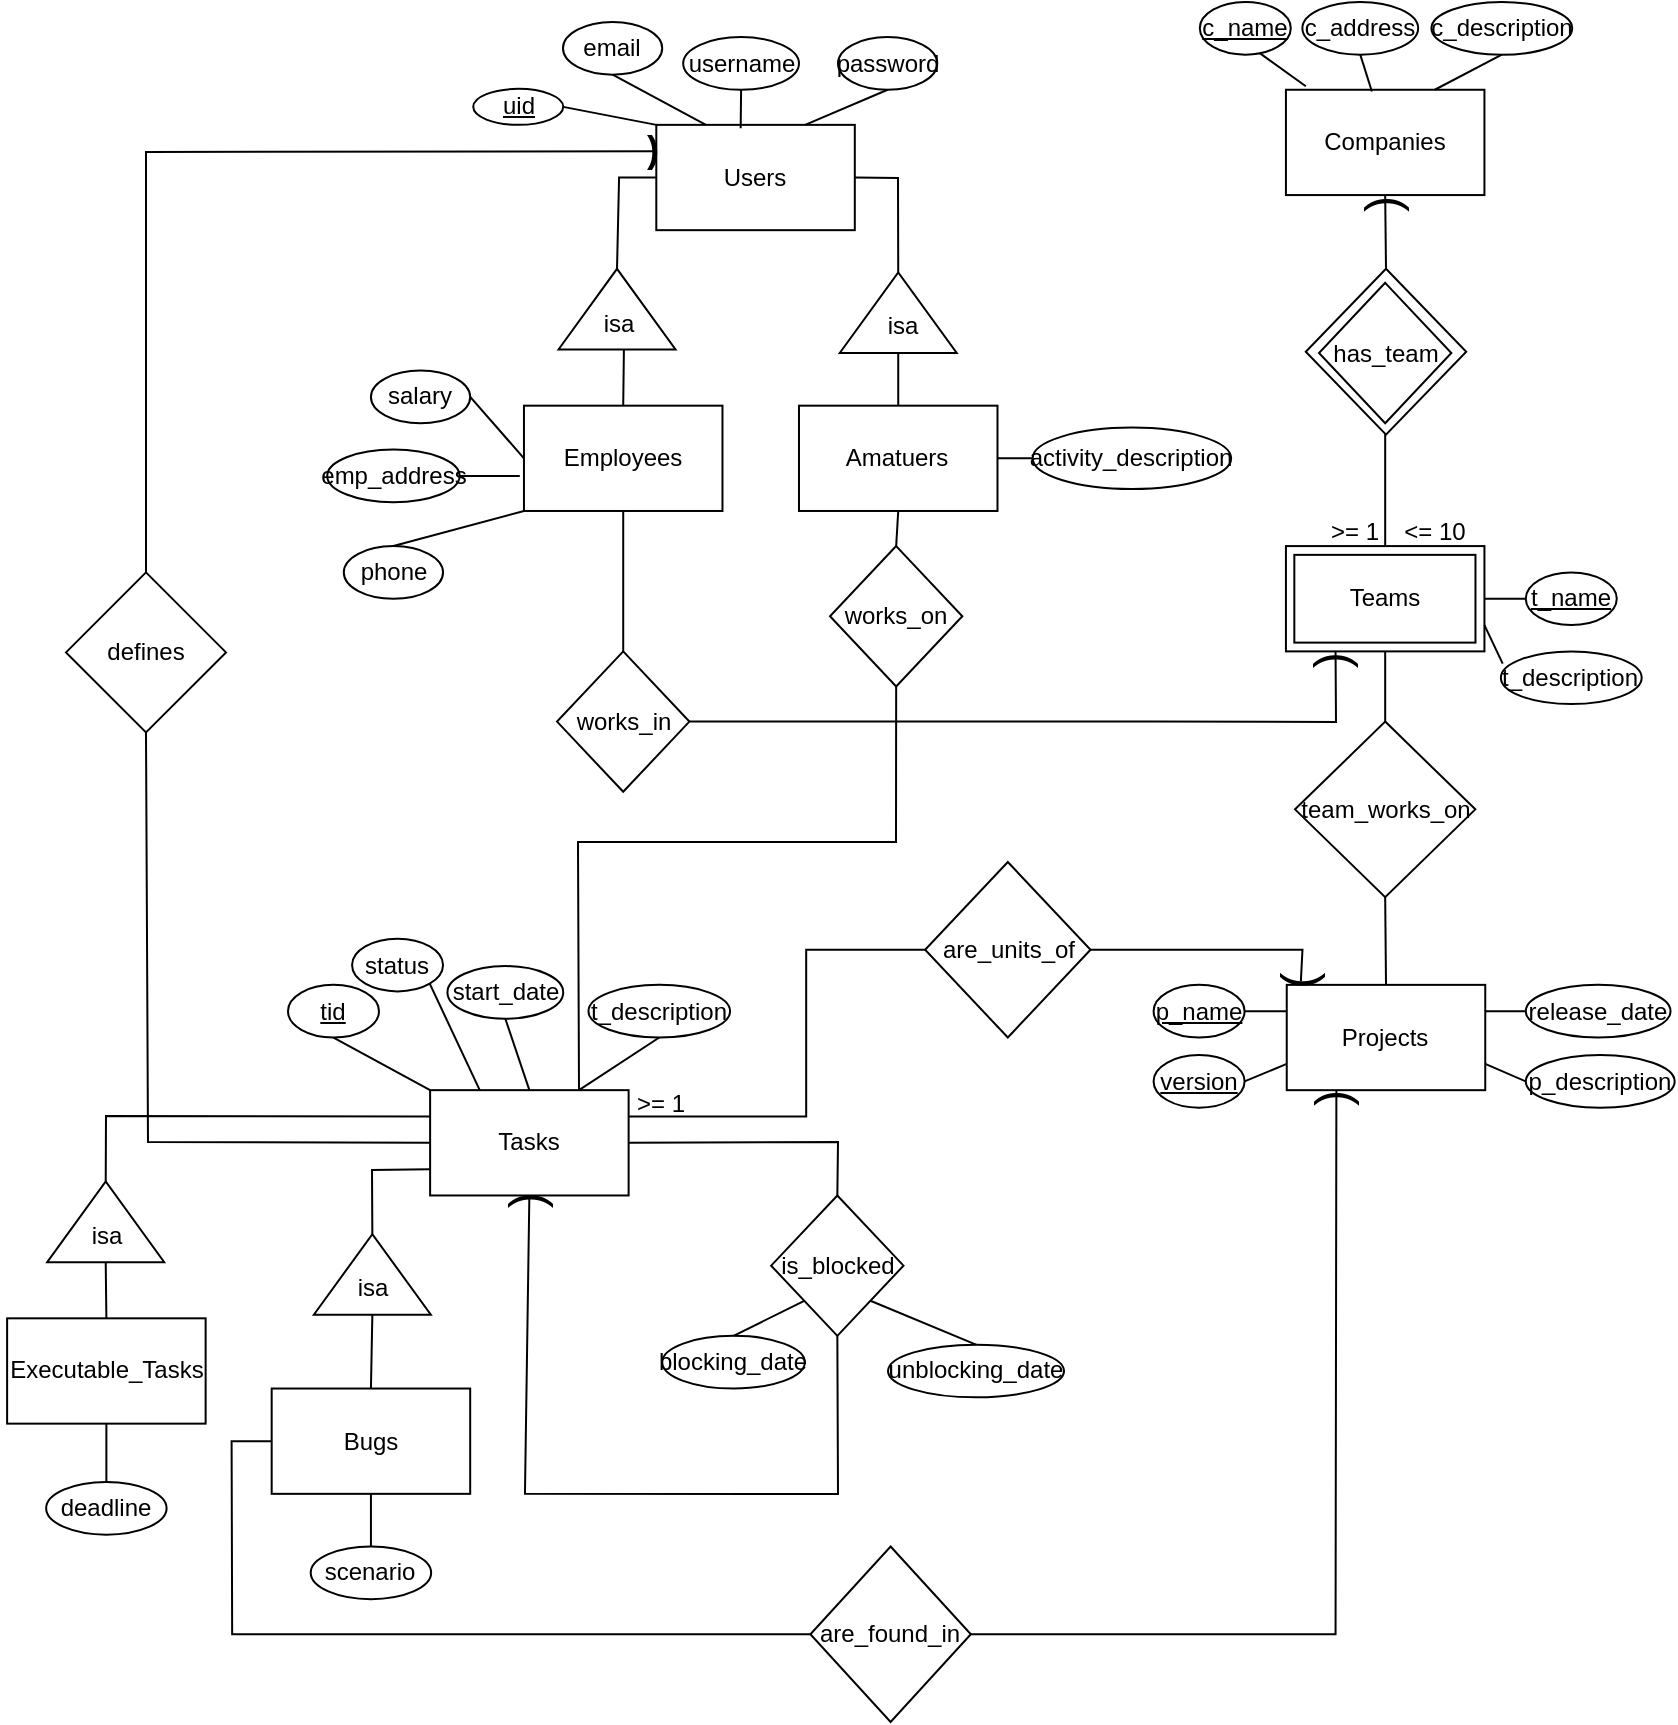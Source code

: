 <mxfile version="20.7.4" type="device"><diagram id="R2lEEEUBdFMjLlhIrx00" name="Page-1"><mxGraphModel dx="1120" dy="532" grid="1" gridSize="10" guides="1" tooltips="1" connect="1" arrows="1" fold="1" page="1" pageScale="1" pageWidth="850" pageHeight="1100" math="0" shadow="0" extFonts="Permanent Marker^https://fonts.googleapis.com/css?family=Permanent+Marker"><root><mxCell id="0"/><mxCell id="1" parent="0"/><mxCell id="6Pj_DaYpS-Qll-SFcT6y-1" value="" style="group" parent="1" vertex="1" connectable="0"><mxGeometry x="6" y="100" width="837.34" height="860" as="geometry"/></mxCell><mxCell id="YgWp1DRFUTtCY6dUQ-hx-46" value="" style="endArrow=none;html=1;rounded=0;entryX=0.5;entryY=0;entryDx=0;entryDy=0;exitX=0.5;exitY=1;exitDx=0;exitDy=0;" parent="6Pj_DaYpS-Qll-SFcT6y-1" source="YgWp1DRFUTtCY6dUQ-hx-41" target="YgWp1DRFUTtCY6dUQ-hx-40" edge="1"><mxGeometry width="50" height="50" relative="1" as="geometry"><mxPoint x="469.266" y="87.755" as="sourcePoint"/><mxPoint x="510.622" y="43.878" as="targetPoint"/></mxGeometry></mxCell><mxCell id="YgWp1DRFUTtCY6dUQ-hx-28" value="" style="endArrow=none;html=1;rounded=0;entryX=0.5;entryY=0;entryDx=0;entryDy=0;" parent="6Pj_DaYpS-Qll-SFcT6y-1" target="YgWp1DRFUTtCY6dUQ-hx-15" edge="1"><mxGeometry width="50" height="50" relative="1" as="geometry"><mxPoint x="312" y="170" as="sourcePoint"/><mxPoint x="251.639" y="157.959" as="targetPoint"/></mxGeometry></mxCell><mxCell id="YgWp1DRFUTtCY6dUQ-hx-1" value="Users" style="rounded=0;whiteSpace=wrap;html=1;" parent="6Pj_DaYpS-Qll-SFcT6y-1" vertex="1"><mxGeometry x="328.149" y="61.429" width="99.256" height="52.653" as="geometry"/></mxCell><mxCell id="YgWp1DRFUTtCY6dUQ-hx-3" value="username" style="ellipse;whiteSpace=wrap;html=1;" parent="6Pj_DaYpS-Qll-SFcT6y-1" vertex="1"><mxGeometry x="341.594" y="17.551" width="57.899" height="26.327" as="geometry"/></mxCell><mxCell id="YgWp1DRFUTtCY6dUQ-hx-4" value="password" style="ellipse;whiteSpace=wrap;html=1;" parent="6Pj_DaYpS-Qll-SFcT6y-1" vertex="1"><mxGeometry x="418.998" y="17.551" width="49.628" height="26.327" as="geometry"/></mxCell><mxCell id="YgWp1DRFUTtCY6dUQ-hx-6" value="" style="group" parent="6Pj_DaYpS-Qll-SFcT6y-1" vertex="1" connectable="0"><mxGeometry x="281.622" y="131.633" width="53.764" height="43.878" as="geometry"/></mxCell><mxCell id="YgWp1DRFUTtCY6dUQ-hx-7" value="" style="triangle;whiteSpace=wrap;html=1;rotation=-90;" parent="YgWp1DRFUTtCY6dUQ-hx-6" vertex="1"><mxGeometry x="6.72" y="-7.313" width="40.323" height="58.503" as="geometry"/></mxCell><mxCell id="YgWp1DRFUTtCY6dUQ-hx-8" value="isa" style="text;html=1;align=center;verticalAlign=middle;resizable=0;points=[];autosize=1;strokeColor=none;fillColor=none;" parent="YgWp1DRFUTtCY6dUQ-hx-6" vertex="1"><mxGeometry x="7.441" y="14.82" width="40" height="30" as="geometry"/></mxCell><mxCell id="YgWp1DRFUTtCY6dUQ-hx-12" value="" style="group" parent="6Pj_DaYpS-Qll-SFcT6y-1" vertex="1" connectable="0"><mxGeometry x="422.235" y="133.393" width="53.764" height="43.878" as="geometry"/></mxCell><mxCell id="YgWp1DRFUTtCY6dUQ-hx-13" value="" style="triangle;whiteSpace=wrap;html=1;rotation=-90;" parent="YgWp1DRFUTtCY6dUQ-hx-12" vertex="1"><mxGeometry x="6.72" y="-7.313" width="40.323" height="58.503" as="geometry"/></mxCell><mxCell id="YgWp1DRFUTtCY6dUQ-hx-14" value="isa" style="text;html=1;align=center;verticalAlign=middle;resizable=0;points=[];autosize=1;strokeColor=none;fillColor=none;" parent="YgWp1DRFUTtCY6dUQ-hx-12" vertex="1"><mxGeometry x="8.391" y="13.12" width="40" height="30" as="geometry"/></mxCell><mxCell id="YgWp1DRFUTtCY6dUQ-hx-15" value="Employees" style="rounded=0;whiteSpace=wrap;html=1;" parent="6Pj_DaYpS-Qll-SFcT6y-1" vertex="1"><mxGeometry x="261.978" y="201.837" width="99.256" height="52.653" as="geometry"/></mxCell><mxCell id="YgWp1DRFUTtCY6dUQ-hx-16" value="Amatuers" style="rounded=0;whiteSpace=wrap;html=1;" parent="6Pj_DaYpS-Qll-SFcT6y-1" vertex="1"><mxGeometry x="399.489" y="201.837" width="99.256" height="52.653" as="geometry"/></mxCell><mxCell id="YgWp1DRFUTtCY6dUQ-hx-17" value="salary" style="ellipse;whiteSpace=wrap;html=1;" parent="6Pj_DaYpS-Qll-SFcT6y-1" vertex="1"><mxGeometry x="185.468" y="184.286" width="49.628" height="26.327" as="geometry"/></mxCell><mxCell id="YgWp1DRFUTtCY6dUQ-hx-18" value="emp_address" style="ellipse;whiteSpace=wrap;html=1;" parent="6Pj_DaYpS-Qll-SFcT6y-1" vertex="1"><mxGeometry x="163.623" y="223.776" width="66.171" height="26.327" as="geometry"/></mxCell><mxCell id="YgWp1DRFUTtCY6dUQ-hx-20" value="phone" style="ellipse;whiteSpace=wrap;html=1;" parent="6Pj_DaYpS-Qll-SFcT6y-1" vertex="1"><mxGeometry x="171.895" y="272.041" width="49.628" height="26.327" as="geometry"/></mxCell><mxCell id="YgWp1DRFUTtCY6dUQ-hx-21" value="activity_description" style="ellipse;whiteSpace=wrap;html=1;" parent="6Pj_DaYpS-Qll-SFcT6y-1" vertex="1"><mxGeometry x="516.321" y="212.806" width="99.256" height="30.714" as="geometry"/></mxCell><mxCell id="YgWp1DRFUTtCY6dUQ-hx-23" value="" style="endArrow=none;html=1;rounded=0;entryX=0.5;entryY=1;entryDx=0;entryDy=0;exitX=0.425;exitY=0.033;exitDx=0;exitDy=0;exitPerimeter=0;" parent="6Pj_DaYpS-Qll-SFcT6y-1" source="YgWp1DRFUTtCY6dUQ-hx-1" target="YgWp1DRFUTtCY6dUQ-hx-3" edge="1"><mxGeometry width="50" height="50" relative="1" as="geometry"><mxPoint x="353.409" y="68.467" as="sourcePoint"/><mxPoint x="332.711" y="40.107" as="targetPoint"/></mxGeometry></mxCell><mxCell id="YgWp1DRFUTtCY6dUQ-hx-25" value="" style="endArrow=none;html=1;rounded=0;entryX=0.5;entryY=1;entryDx=0;entryDy=0;exitX=0.75;exitY=0;exitDx=0;exitDy=0;" parent="6Pj_DaYpS-Qll-SFcT6y-1" source="YgWp1DRFUTtCY6dUQ-hx-1" target="YgWp1DRFUTtCY6dUQ-hx-4" edge="1"><mxGeometry width="50" height="50" relative="1" as="geometry"><mxPoint x="353.409" y="68.467" as="sourcePoint"/><mxPoint x="332.711" y="40.107" as="targetPoint"/></mxGeometry></mxCell><mxCell id="YgWp1DRFUTtCY6dUQ-hx-26" value="" style="endArrow=none;html=1;rounded=0;entryX=0;entryY=0.5;entryDx=0;entryDy=0;exitX=1;exitY=0.5;exitDx=0;exitDy=0;" parent="6Pj_DaYpS-Qll-SFcT6y-1" source="YgWp1DRFUTtCY6dUQ-hx-7" target="YgWp1DRFUTtCY6dUQ-hx-1" edge="1"><mxGeometry width="50" height="50" relative="1" as="geometry"><mxPoint x="317.809" y="149.184" as="sourcePoint"/><mxPoint x="340.983" y="48.883" as="targetPoint"/><Array as="points"><mxPoint x="309.538" y="87.755"/></Array></mxGeometry></mxCell><mxCell id="YgWp1DRFUTtCY6dUQ-hx-27" value="" style="endArrow=none;html=1;rounded=0;entryX=1;entryY=0.5;entryDx=0;entryDy=0;exitX=1;exitY=0.5;exitDx=0;exitDy=0;" parent="6Pj_DaYpS-Qll-SFcT6y-1" source="YgWp1DRFUTtCY6dUQ-hx-13" target="YgWp1DRFUTtCY6dUQ-hx-1" edge="1"><mxGeometry width="50" height="50" relative="1" as="geometry"><mxPoint x="474.965" y="140.408" as="sourcePoint"/><mxPoint x="349.254" y="57.658" as="targetPoint"/><Array as="points"><mxPoint x="449" y="88"/></Array></mxGeometry></mxCell><mxCell id="YgWp1DRFUTtCY6dUQ-hx-29" value="" style="endArrow=none;html=1;rounded=0;entryX=0.5;entryY=0;entryDx=0;entryDy=0;exitX=0;exitY=0.5;exitDx=0;exitDy=0;" parent="6Pj_DaYpS-Qll-SFcT6y-1" source="YgWp1DRFUTtCY6dUQ-hx-13" target="YgWp1DRFUTtCY6dUQ-hx-16" edge="1"><mxGeometry width="50" height="50" relative="1" as="geometry"><mxPoint x="321.11" y="202.72" as="sourcePoint"/><mxPoint x="320.911" y="245.714" as="targetPoint"/></mxGeometry></mxCell><mxCell id="YgWp1DRFUTtCY6dUQ-hx-30" value="" style="endArrow=none;html=1;rounded=0;exitX=1;exitY=0.5;exitDx=0;exitDy=0;entryX=0;entryY=0.5;entryDx=0;entryDy=0;" parent="6Pj_DaYpS-Qll-SFcT6y-1" source="YgWp1DRFUTtCY6dUQ-hx-17" target="YgWp1DRFUTtCY6dUQ-hx-15" edge="1"><mxGeometry width="50" height="50" relative="1" as="geometry"><mxPoint x="329.381" y="211.496" as="sourcePoint"/><mxPoint x="251.639" y="263.265" as="targetPoint"/></mxGeometry></mxCell><mxCell id="YgWp1DRFUTtCY6dUQ-hx-31" value="" style="endArrow=none;html=1;rounded=0;exitX=1;exitY=0.5;exitDx=0;exitDy=0;" parent="6Pj_DaYpS-Qll-SFcT6y-1" source="YgWp1DRFUTtCY6dUQ-hx-18" edge="1"><mxGeometry width="50" height="50" relative="1" as="geometry"><mxPoint x="337.652" y="220.271" as="sourcePoint"/><mxPoint x="259.91" y="236.939" as="targetPoint"/></mxGeometry></mxCell><mxCell id="YgWp1DRFUTtCY6dUQ-hx-32" value="" style="endArrow=none;html=1;rounded=0;entryX=0.5;entryY=0;entryDx=0;entryDy=0;exitX=0;exitY=1;exitDx=0;exitDy=0;" parent="6Pj_DaYpS-Qll-SFcT6y-1" source="YgWp1DRFUTtCY6dUQ-hx-15" target="YgWp1DRFUTtCY6dUQ-hx-20" edge="1"><mxGeometry width="50" height="50" relative="1" as="geometry"><mxPoint x="345.924" y="229.047" as="sourcePoint"/><mxPoint x="345.725" y="272.041" as="targetPoint"/></mxGeometry></mxCell><mxCell id="YgWp1DRFUTtCY6dUQ-hx-34" value="" style="endArrow=none;html=1;rounded=0;entryX=1;entryY=0.5;entryDx=0;entryDy=0;exitX=0;exitY=0.5;exitDx=0;exitDy=0;" parent="6Pj_DaYpS-Qll-SFcT6y-1" source="YgWp1DRFUTtCY6dUQ-hx-21" target="YgWp1DRFUTtCY6dUQ-hx-16" edge="1"><mxGeometry width="50" height="50" relative="1" as="geometry"><mxPoint x="362.466" y="246.598" as="sourcePoint"/><mxPoint x="362.268" y="289.592" as="targetPoint"/></mxGeometry></mxCell><mxCell id="YgWp1DRFUTtCY6dUQ-hx-36" value="Companies" style="rounded=0;whiteSpace=wrap;html=1;" parent="6Pj_DaYpS-Qll-SFcT6y-1" vertex="1"><mxGeometry x="642.964" y="43.878" width="99.256" height="52.653" as="geometry"/></mxCell><mxCell id="YgWp1DRFUTtCY6dUQ-hx-37" value="&lt;u&gt;c_name&lt;/u&gt;" style="ellipse;whiteSpace=wrap;html=1;" parent="6Pj_DaYpS-Qll-SFcT6y-1" vertex="1"><mxGeometry x="599.903" width="45.492" height="26.327" as="geometry"/></mxCell><mxCell id="YgWp1DRFUTtCY6dUQ-hx-38" value="c_address" style="ellipse;whiteSpace=wrap;html=1;" parent="6Pj_DaYpS-Qll-SFcT6y-1" vertex="1"><mxGeometry x="651.185" width="57.899" height="26.327" as="geometry"/></mxCell><mxCell id="YgWp1DRFUTtCY6dUQ-hx-39" value="c_description" style="ellipse;whiteSpace=wrap;html=1;" parent="6Pj_DaYpS-Qll-SFcT6y-1" vertex="1"><mxGeometry x="715.702" width="70.414" height="26.327" as="geometry"/></mxCell><mxCell id="YgWp1DRFUTtCY6dUQ-hx-44" value="&lt;font style=&quot;font-size: 24px;&quot;&gt;)&lt;/font&gt;" style="text;html=1;align=center;verticalAlign=middle;resizable=0;points=[];autosize=1;strokeColor=none;fillColor=none;rotation=-90;" parent="6Pj_DaYpS-Qll-SFcT6y-1" vertex="1"><mxGeometry x="675.922" y="81.527" width="30" height="40" as="geometry"/></mxCell><mxCell id="YgWp1DRFUTtCY6dUQ-hx-51" value="" style="group" parent="6Pj_DaYpS-Qll-SFcT6y-1" vertex="1" connectable="0"><mxGeometry x="642.964" y="272.041" width="99.256" height="52.653" as="geometry"/></mxCell><mxCell id="YgWp1DRFUTtCY6dUQ-hx-40" value="" style="rounded=0;whiteSpace=wrap;html=1;" parent="YgWp1DRFUTtCY6dUQ-hx-51" vertex="1"><mxGeometry width="99.256" height="52.653" as="geometry"/></mxCell><mxCell id="YgWp1DRFUTtCY6dUQ-hx-49" value="Teams" style="rounded=0;whiteSpace=wrap;html=1;" parent="YgWp1DRFUTtCY6dUQ-hx-51" vertex="1"><mxGeometry x="4.202" y="4.388" width="90.571" height="43.878" as="geometry"/></mxCell><mxCell id="YgWp1DRFUTtCY6dUQ-hx-52" value="" style="group" parent="6Pj_DaYpS-Qll-SFcT6y-1" vertex="1" connectable="0"><mxGeometry x="652.889" y="133.388" width="80.232" height="82.929" as="geometry"/></mxCell><mxCell id="YgWp1DRFUTtCY6dUQ-hx-50" value="" style="rhombus;whiteSpace=wrap;html=1;" parent="YgWp1DRFUTtCY6dUQ-hx-52" vertex="1"><mxGeometry width="80.232" height="82.929" as="geometry"/></mxCell><mxCell id="YgWp1DRFUTtCY6dUQ-hx-41" value="has_team" style="rhombus;whiteSpace=wrap;html=1;" parent="YgWp1DRFUTtCY6dUQ-hx-52" vertex="1"><mxGeometry x="6.617" y="7.02" width="66.171" height="70.204" as="geometry"/></mxCell><mxCell id="YgWp1DRFUTtCY6dUQ-hx-54" value="" style="endArrow=none;html=1;rounded=0;entryX=0.655;entryY=0.967;entryDx=0;entryDy=0;entryPerimeter=0;exitX=0.1;exitY=-0.033;exitDx=0;exitDy=0;exitPerimeter=0;fontStyle=1" parent="6Pj_DaYpS-Qll-SFcT6y-1" source="YgWp1DRFUTtCY6dUQ-hx-36" target="YgWp1DRFUTtCY6dUQ-hx-37" edge="1"><mxGeometry width="50" height="50" relative="1" as="geometry"><mxPoint x="494.08" y="105.306" as="sourcePoint"/><mxPoint x="535.436" y="61.429" as="targetPoint"/></mxGeometry></mxCell><mxCell id="YgWp1DRFUTtCY6dUQ-hx-56" value="" style="endArrow=none;html=1;rounded=0;entryX=0.5;entryY=1;entryDx=0;entryDy=0;exitX=0.433;exitY=0.017;exitDx=0;exitDy=0;exitPerimeter=0;" parent="6Pj_DaYpS-Qll-SFcT6y-1" source="YgWp1DRFUTtCY6dUQ-hx-36" target="YgWp1DRFUTtCY6dUQ-hx-38" edge="1"><mxGeometry width="50" height="50" relative="1" as="geometry"><mxPoint x="686.802" y="43.878" as="sourcePoint"/><mxPoint x="639.676" y="43.009" as="targetPoint"/></mxGeometry></mxCell><mxCell id="YgWp1DRFUTtCY6dUQ-hx-58" value="" style="endArrow=none;html=1;rounded=0;entryX=0.5;entryY=1;entryDx=0;entryDy=0;exitX=0.75;exitY=0;exitDx=0;exitDy=0;" parent="6Pj_DaYpS-Qll-SFcT6y-1" source="YgWp1DRFUTtCY6dUQ-hx-36" target="YgWp1DRFUTtCY6dUQ-hx-39" edge="1"><mxGeometry width="50" height="50" relative="1" as="geometry"><mxPoint x="669.432" y="59.691" as="sourcePoint"/><mxPoint x="647.947" y="51.784" as="targetPoint"/></mxGeometry></mxCell><mxCell id="YgWp1DRFUTtCY6dUQ-hx-59" value="&lt;u&gt;t_name&lt;/u&gt;" style="ellipse;whiteSpace=wrap;html=1;" parent="6Pj_DaYpS-Qll-SFcT6y-1" vertex="1"><mxGeometry x="762.898" y="285.204" width="45.492" height="26.327" as="geometry"/></mxCell><mxCell id="YgWp1DRFUTtCY6dUQ-hx-60" value="t_description" style="ellipse;whiteSpace=wrap;html=1;" parent="6Pj_DaYpS-Qll-SFcT6y-1" vertex="1"><mxGeometry x="750.433" y="324.694" width="70.414" height="26.327" as="geometry"/></mxCell><mxCell id="YgWp1DRFUTtCY6dUQ-hx-61" value="" style="endArrow=none;html=1;rounded=0;entryX=0;entryY=0.5;entryDx=0;entryDy=0;exitX=1;exitY=0.5;exitDx=0;exitDy=0;" parent="6Pj_DaYpS-Qll-SFcT6y-1" source="YgWp1DRFUTtCY6dUQ-hx-40" target="YgWp1DRFUTtCY6dUQ-hx-59" edge="1"><mxGeometry width="50" height="50" relative="1" as="geometry"><mxPoint x="750.491" y="285.204" as="sourcePoint"/><mxPoint x="688.406" y="35.102" as="targetPoint"/></mxGeometry></mxCell><mxCell id="YgWp1DRFUTtCY6dUQ-hx-62" value="" style="endArrow=none;html=1;rounded=0;entryX=1;entryY=0.75;entryDx=0;entryDy=0;exitX=0.013;exitY=0.233;exitDx=0;exitDy=0;exitPerimeter=0;" parent="6Pj_DaYpS-Qll-SFcT6y-1" source="YgWp1DRFUTtCY6dUQ-hx-60" target="YgWp1DRFUTtCY6dUQ-hx-40" edge="1"><mxGeometry width="50" height="50" relative="1" as="geometry"><mxPoint x="702.484" y="62.324" as="sourcePoint"/><mxPoint x="696.678" y="43.878" as="targetPoint"/></mxGeometry></mxCell><mxCell id="YgWp1DRFUTtCY6dUQ-hx-63" value="Projects" style="rounded=0;whiteSpace=wrap;html=1;" parent="6Pj_DaYpS-Qll-SFcT6y-1" vertex="1"><mxGeometry x="643.377" y="491.429" width="99.256" height="52.653" as="geometry"/></mxCell><mxCell id="YgWp1DRFUTtCY6dUQ-hx-64" value="team_works_on" style="rhombus;whiteSpace=wrap;html=1;" parent="6Pj_DaYpS-Qll-SFcT6y-1" vertex="1"><mxGeometry x="647.513" y="359.796" width="90.158" height="87.755" as="geometry"/></mxCell><mxCell id="YgWp1DRFUTtCY6dUQ-hx-65" value="" style="endArrow=none;html=1;rounded=0;exitX=0.5;exitY=0;exitDx=0;exitDy=0;entryX=0.5;entryY=1;entryDx=0;entryDy=0;" parent="6Pj_DaYpS-Qll-SFcT6y-1" source="YgWp1DRFUTtCY6dUQ-hx-64" target="YgWp1DRFUTtCY6dUQ-hx-40" edge="1"><mxGeometry width="50" height="50" relative="1" as="geometry"><mxPoint x="518.894" y="478.265" as="sourcePoint"/><mxPoint x="560.25" y="434.388" as="targetPoint"/></mxGeometry></mxCell><mxCell id="YgWp1DRFUTtCY6dUQ-hx-66" value="" style="endArrow=none;html=1;rounded=0;entryX=0.5;entryY=0;entryDx=0;entryDy=0;exitX=0.5;exitY=1;exitDx=0;exitDy=0;" parent="6Pj_DaYpS-Qll-SFcT6y-1" source="YgWp1DRFUTtCY6dUQ-hx-64" target="YgWp1DRFUTtCY6dUQ-hx-63" edge="1"><mxGeometry width="50" height="50" relative="1" as="geometry"><mxPoint x="469.266" y="526.531" as="sourcePoint"/><mxPoint x="510.622" y="482.653" as="targetPoint"/></mxGeometry></mxCell><mxCell id="YgWp1DRFUTtCY6dUQ-hx-68" value="p_description" style="ellipse;whiteSpace=wrap;html=1;" parent="6Pj_DaYpS-Qll-SFcT6y-1" vertex="1"><mxGeometry x="762.898" y="526.531" width="74.442" height="26.327" as="geometry"/></mxCell><mxCell id="YgWp1DRFUTtCY6dUQ-hx-69" value="release_date" style="ellipse;whiteSpace=wrap;html=1;" parent="6Pj_DaYpS-Qll-SFcT6y-1" vertex="1"><mxGeometry x="762.898" y="491.429" width="72.374" height="26.327" as="geometry"/></mxCell><mxCell id="YgWp1DRFUTtCY6dUQ-hx-70" value="&lt;u&gt;version&lt;/u&gt;" style="ellipse;whiteSpace=wrap;html=1;" parent="6Pj_DaYpS-Qll-SFcT6y-1" vertex="1"><mxGeometry x="576.793" y="526.531" width="45.492" height="26.327" as="geometry"/></mxCell><mxCell id="YgWp1DRFUTtCY6dUQ-hx-71" value="&lt;u&gt;p_name&lt;/u&gt;" style="ellipse;whiteSpace=wrap;html=1;" parent="6Pj_DaYpS-Qll-SFcT6y-1" vertex="1"><mxGeometry x="576.793" y="491.429" width="45.492" height="26.327" as="geometry"/></mxCell><mxCell id="YgWp1DRFUTtCY6dUQ-hx-72" value="" style="endArrow=none;html=1;rounded=0;entryX=1;entryY=0.5;entryDx=0;entryDy=0;exitX=0;exitY=0.25;exitDx=0;exitDy=0;" parent="6Pj_DaYpS-Qll-SFcT6y-1" source="YgWp1DRFUTtCY6dUQ-hx-63" target="YgWp1DRFUTtCY6dUQ-hx-71" edge="1"><mxGeometry width="50" height="50" relative="1" as="geometry"><mxPoint x="427.909" y="500.204" as="sourcePoint"/><mxPoint x="469.266" y="456.327" as="targetPoint"/></mxGeometry></mxCell><mxCell id="YgWp1DRFUTtCY6dUQ-hx-74" value="" style="endArrow=none;html=1;rounded=0;entryX=1;entryY=0.5;entryDx=0;entryDy=0;exitX=0;exitY=0.75;exitDx=0;exitDy=0;" parent="6Pj_DaYpS-Qll-SFcT6y-1" source="YgWp1DRFUTtCY6dUQ-hx-63" target="YgWp1DRFUTtCY6dUQ-hx-70" edge="1"><mxGeometry width="50" height="50" relative="1" as="geometry"><mxPoint x="517.603" y="583.571" as="sourcePoint"/><mxPoint x="496.512" y="592.347" as="targetPoint"/></mxGeometry></mxCell><mxCell id="YgWp1DRFUTtCY6dUQ-hx-75" value="" style="endArrow=none;html=1;rounded=0;entryX=1;entryY=0.25;entryDx=0;entryDy=0;exitX=0;exitY=0.5;exitDx=0;exitDy=0;" parent="6Pj_DaYpS-Qll-SFcT6y-1" source="YgWp1DRFUTtCY6dUQ-hx-69" target="YgWp1DRFUTtCY6dUQ-hx-63" edge="1"><mxGeometry width="50" height="50" relative="1" as="geometry"><mxPoint x="659.92" y="522.143" as="sourcePoint"/><mxPoint x="630.557" y="513.367" as="targetPoint"/></mxGeometry></mxCell><mxCell id="YgWp1DRFUTtCY6dUQ-hx-77" value="" style="endArrow=none;html=1;rounded=0;entryX=1;entryY=0.75;entryDx=0;entryDy=0;exitX=0;exitY=0.5;exitDx=0;exitDy=0;" parent="6Pj_DaYpS-Qll-SFcT6y-1" source="YgWp1DRFUTtCY6dUQ-hx-68" target="YgWp1DRFUTtCY6dUQ-hx-63" edge="1"><mxGeometry width="50" height="50" relative="1" as="geometry"><mxPoint x="668.191" y="530.918" as="sourcePoint"/><mxPoint x="638.828" y="522.143" as="targetPoint"/></mxGeometry></mxCell><mxCell id="YgWp1DRFUTtCY6dUQ-hx-89" value="&lt;u&gt;tid&lt;/u&gt;" style="ellipse;whiteSpace=wrap;html=1;" parent="6Pj_DaYpS-Qll-SFcT6y-1" vertex="1"><mxGeometry x="143.999" y="491.429" width="45.492" height="26.327" as="geometry"/></mxCell><mxCell id="YgWp1DRFUTtCY6dUQ-hx-90" value="start_date" style="ellipse;whiteSpace=wrap;html=1;" parent="6Pj_DaYpS-Qll-SFcT6y-1" vertex="1"><mxGeometry x="223.721" y="482.039" width="57.899" height="26.327" as="geometry"/></mxCell><mxCell id="YgWp1DRFUTtCY6dUQ-hx-91" value="t_description" style="ellipse;whiteSpace=wrap;html=1;" parent="6Pj_DaYpS-Qll-SFcT6y-1" vertex="1"><mxGeometry x="294.225" y="491.429" width="70.819" height="26.327" as="geometry"/></mxCell><mxCell id="YgWp1DRFUTtCY6dUQ-hx-95" value="" style="group" parent="6Pj_DaYpS-Qll-SFcT6y-1" vertex="1" connectable="0"><mxGeometry x="25.976" y="587.964" width="53.764" height="43.88" as="geometry"/></mxCell><mxCell id="YgWp1DRFUTtCY6dUQ-hx-96" value="" style="triangle;whiteSpace=wrap;html=1;rotation=-90;" parent="YgWp1DRFUTtCY6dUQ-hx-95" vertex="1"><mxGeometry x="6.72" y="-7.313" width="40.323" height="58.503" as="geometry"/></mxCell><mxCell id="YgWp1DRFUTtCY6dUQ-hx-97" value="isa" style="text;html=1;align=center;verticalAlign=middle;resizable=0;points=[];autosize=1;strokeColor=none;fillColor=none;" parent="YgWp1DRFUTtCY6dUQ-hx-95" vertex="1"><mxGeometry x="6.721" y="13.88" width="40" height="30" as="geometry"/></mxCell><mxCell id="YgWp1DRFUTtCY6dUQ-hx-107" value="Executable_Tasks" style="rounded=0;whiteSpace=wrap;html=1;" parent="6Pj_DaYpS-Qll-SFcT6y-1" vertex="1"><mxGeometry x="3.56" y="658.163" width="99.256" height="52.653" as="geometry"/></mxCell><mxCell id="YgWp1DRFUTtCY6dUQ-hx-108" value="" style="group" parent="6Pj_DaYpS-Qll-SFcT6y-1" vertex="1" connectable="0"><mxGeometry x="159.295" y="614.29" width="53.764" height="43.88" as="geometry"/></mxCell><mxCell id="YgWp1DRFUTtCY6dUQ-hx-109" value="" style="triangle;whiteSpace=wrap;html=1;rotation=-90;" parent="YgWp1DRFUTtCY6dUQ-hx-108" vertex="1"><mxGeometry x="6.72" y="-7.313" width="40.323" height="58.503" as="geometry"/></mxCell><mxCell id="YgWp1DRFUTtCY6dUQ-hx-110" value="isa" style="text;html=1;align=center;verticalAlign=middle;resizable=0;points=[];autosize=1;strokeColor=none;fillColor=none;" parent="YgWp1DRFUTtCY6dUQ-hx-108" vertex="1"><mxGeometry x="7.041" y="13.88" width="40" height="30" as="geometry"/></mxCell><mxCell id="YgWp1DRFUTtCY6dUQ-hx-111" value="Bugs" style="rounded=0;whiteSpace=wrap;html=1;" parent="6Pj_DaYpS-Qll-SFcT6y-1" vertex="1"><mxGeometry x="135.84" y="693.265" width="99.256" height="52.653" as="geometry"/></mxCell><mxCell id="YgWp1DRFUTtCY6dUQ-hx-120" value="" style="endArrow=none;html=1;rounded=0;entryX=0;entryY=0.25;entryDx=0;entryDy=0;exitX=1;exitY=0.5;exitDx=0;exitDy=0;" parent="6Pj_DaYpS-Qll-SFcT6y-1" source="YgWp1DRFUTtCY6dUQ-hx-96" target="YgWp1DRFUTtCY6dUQ-hx-84" edge="1"><mxGeometry width="50" height="50" relative="1" as="geometry"><mxPoint x="41.357" y="587.959" as="sourcePoint"/><mxPoint x="190.241" y="561.633" as="targetPoint"/><Array as="points"><mxPoint x="53" y="557"/></Array></mxGeometry></mxCell><mxCell id="YgWp1DRFUTtCY6dUQ-hx-125" value="" style="endArrow=none;html=1;rounded=0;entryX=0;entryY=0.75;entryDx=0;entryDy=0;exitX=1;exitY=0.5;exitDx=0;exitDy=0;" parent="6Pj_DaYpS-Qll-SFcT6y-1" source="YgWp1DRFUTtCY6dUQ-hx-109" target="YgWp1DRFUTtCY6dUQ-hx-84" edge="1"><mxGeometry width="50" height="50" relative="1" as="geometry"><mxPoint x="57.899" y="639.695" as="sourcePoint"/><mxPoint x="223.326" y="566.02" as="targetPoint"/><Array as="points"><mxPoint x="186" y="584"/></Array></mxGeometry></mxCell><mxCell id="YgWp1DRFUTtCY6dUQ-hx-128" value="" style="endArrow=none;html=1;rounded=0;entryX=0.5;entryY=0;entryDx=0;entryDy=0;exitX=0;exitY=0.5;exitDx=0;exitDy=0;" parent="6Pj_DaYpS-Qll-SFcT6y-1" source="YgWp1DRFUTtCY6dUQ-hx-96" target="YgWp1DRFUTtCY6dUQ-hx-107" edge="1"><mxGeometry width="50" height="50" relative="1" as="geometry"><mxPoint x="44" y="620" as="sourcePoint"/><mxPoint x="248.14" y="592.347" as="targetPoint"/></mxGeometry></mxCell><mxCell id="YgWp1DRFUTtCY6dUQ-hx-129" value="" style="endArrow=none;html=1;rounded=0;exitX=0.5;exitY=0;exitDx=0;exitDy=0;entryX=0;entryY=0.5;entryDx=0;entryDy=0;" parent="6Pj_DaYpS-Qll-SFcT6y-1" source="YgWp1DRFUTtCY6dUQ-hx-111" target="YgWp1DRFUTtCY6dUQ-hx-109" edge="1"><mxGeometry width="50" height="50" relative="1" as="geometry"><mxPoint x="206.783" y="675.714" as="sourcePoint"/><mxPoint x="185" y="660" as="targetPoint"/></mxGeometry></mxCell><mxCell id="YgWp1DRFUTtCY6dUQ-hx-132" value="" style="endArrow=none;html=1;rounded=0;entryX=0.5;entryY=1;entryDx=0;entryDy=0;exitX=0;exitY=0;exitDx=0;exitDy=0;" parent="6Pj_DaYpS-Qll-SFcT6y-1" source="YgWp1DRFUTtCY6dUQ-hx-84" target="YgWp1DRFUTtCY6dUQ-hx-89" edge="1"><mxGeometry width="50" height="50" relative="1" as="geometry"><mxPoint x="115.799" y="701.124" as="sourcePoint"/><mxPoint x="281.225" y="627.449" as="targetPoint"/></mxGeometry></mxCell><mxCell id="YgWp1DRFUTtCY6dUQ-hx-133" value="" style="endArrow=none;html=1;rounded=0;entryX=0.5;entryY=1;entryDx=0;entryDy=0;exitX=0.5;exitY=0;exitDx=0;exitDy=0;" parent="6Pj_DaYpS-Qll-SFcT6y-1" source="YgWp1DRFUTtCY6dUQ-hx-84" target="YgWp1DRFUTtCY6dUQ-hx-90" edge="1"><mxGeometry width="50" height="50" relative="1" as="geometry"><mxPoint x="256.411" y="535.306" as="sourcePoint"/><mxPoint x="289.497" y="636.224" as="targetPoint"/></mxGeometry></mxCell><mxCell id="YgWp1DRFUTtCY6dUQ-hx-134" value="" style="endArrow=none;html=1;rounded=0;entryX=0.5;entryY=1;entryDx=0;entryDy=0;exitX=0.75;exitY=0;exitDx=0;exitDy=0;" parent="6Pj_DaYpS-Qll-SFcT6y-1" source="YgWp1DRFUTtCY6dUQ-hx-84" target="YgWp1DRFUTtCY6dUQ-hx-91" edge="1"><mxGeometry width="50" height="50" relative="1" as="geometry"><mxPoint x="304" y="540" as="sourcePoint"/><mxPoint x="297.768" y="645" as="targetPoint"/></mxGeometry></mxCell><mxCell id="YgWp1DRFUTtCY6dUQ-hx-135" value="deadline" style="ellipse;whiteSpace=wrap;html=1;" parent="6Pj_DaYpS-Qll-SFcT6y-1" vertex="1"><mxGeometry x="23.072" y="739.997" width="60.224" height="26.327" as="geometry"/></mxCell><mxCell id="YgWp1DRFUTtCY6dUQ-hx-137" value="scenario" style="ellipse;whiteSpace=wrap;html=1;" parent="6Pj_DaYpS-Qll-SFcT6y-1" vertex="1"><mxGeometry x="155.352" y="772.245" width="60.224" height="26.327" as="geometry"/></mxCell><mxCell id="YgWp1DRFUTtCY6dUQ-hx-143" value="blocking_date" style="ellipse;whiteSpace=wrap;html=1;" parent="6Pj_DaYpS-Qll-SFcT6y-1" vertex="1"><mxGeometry x="331.119" y="666.939" width="71.307" height="26.327" as="geometry"/></mxCell><mxCell id="YgWp1DRFUTtCY6dUQ-hx-144" value="unblocking_date" style="ellipse;whiteSpace=wrap;html=1;" parent="6Pj_DaYpS-Qll-SFcT6y-1" vertex="1"><mxGeometry x="444.001" y="671.327" width="88.015" height="26.327" as="geometry"/></mxCell><mxCell id="YgWp1DRFUTtCY6dUQ-hx-146" value="" style="endArrow=none;html=1;rounded=0;entryX=0.5;entryY=0;entryDx=0;entryDy=0;exitX=0.5;exitY=1;exitDx=0;exitDy=0;" parent="6Pj_DaYpS-Qll-SFcT6y-1" source="YgWp1DRFUTtCY6dUQ-hx-107" target="YgWp1DRFUTtCY6dUQ-hx-135" edge="1"><mxGeometry width="50" height="50" relative="1" as="geometry"><mxPoint x="44.665" y="763.469" as="sourcePoint"/><mxPoint x="57.899" y="718.126" as="targetPoint"/></mxGeometry></mxCell><mxCell id="YgWp1DRFUTtCY6dUQ-hx-147" value="" style="endArrow=none;html=1;rounded=0;entryX=0.5;entryY=0;entryDx=0;entryDy=0;exitX=0.5;exitY=1;exitDx=0;exitDy=0;" parent="6Pj_DaYpS-Qll-SFcT6y-1" source="YgWp1DRFUTtCY6dUQ-hx-111" target="YgWp1DRFUTtCY6dUQ-hx-137" edge="1"><mxGeometry width="50" height="50" relative="1" as="geometry"><mxPoint x="66.99" y="692.385" as="sourcePoint"/><mxPoint x="66.171" y="726.902" as="targetPoint"/></mxGeometry></mxCell><mxCell id="YgWp1DRFUTtCY6dUQ-hx-151" value="" style="endArrow=none;html=1;rounded=0;entryX=0.5;entryY=0;entryDx=0;entryDy=0;exitX=0;exitY=1;exitDx=0;exitDy=0;" parent="6Pj_DaYpS-Qll-SFcT6y-1" source="Morr-xteUEJLZMoQjczO-2" target="YgWp1DRFUTtCY6dUQ-hx-143" edge="1"><mxGeometry width="50" height="50" relative="1" as="geometry"><mxPoint x="466.404" y="683.024" as="sourcePoint"/><mxPoint x="99.157" y="735.677" as="targetPoint"/></mxGeometry></mxCell><mxCell id="YgWp1DRFUTtCY6dUQ-hx-152" value="" style="endArrow=none;html=1;rounded=0;entryX=0.5;entryY=0;entryDx=0;entryDy=0;exitX=1;exitY=1;exitDx=0;exitDy=0;" parent="6Pj_DaYpS-Qll-SFcT6y-1" source="Morr-xteUEJLZMoQjczO-2" target="YgWp1DRFUTtCY6dUQ-hx-144" edge="1"><mxGeometry width="50" height="50" relative="1" as="geometry"><mxPoint x="516.032" y="683.024" as="sourcePoint"/><mxPoint x="107.428" y="744.453" as="targetPoint"/></mxGeometry></mxCell><mxCell id="YgWp1DRFUTtCY6dUQ-hx-155" value="are_found_in" style="rhombus;whiteSpace=wrap;html=1;" parent="6Pj_DaYpS-Qll-SFcT6y-1" vertex="1"><mxGeometry x="405.196" y="772.245" width="80.232" height="87.755" as="geometry"/></mxCell><mxCell id="YgWp1DRFUTtCY6dUQ-hx-156" value="" style="endArrow=none;html=1;rounded=0;entryX=0;entryY=0.5;entryDx=0;entryDy=0;exitX=0;exitY=0.5;exitDx=0;exitDy=0;" parent="6Pj_DaYpS-Qll-SFcT6y-1" source="YgWp1DRFUTtCY6dUQ-hx-155" target="YgWp1DRFUTtCY6dUQ-hx-111" edge="1"><mxGeometry width="50" height="50" relative="1" as="geometry"><mxPoint x="99.256" y="860" as="sourcePoint"/><mxPoint x="140.613" y="816.122" as="targetPoint"/><Array as="points"><mxPoint x="116.08" y="816.122"/><mxPoint x="115.799" y="719.592"/></Array></mxGeometry></mxCell><mxCell id="YgWp1DRFUTtCY6dUQ-hx-158" value="" style="endArrow=none;html=1;rounded=0;exitX=1;exitY=0.5;exitDx=0;exitDy=0;entryX=0.25;entryY=1;entryDx=0;entryDy=0;" parent="6Pj_DaYpS-Qll-SFcT6y-1" source="YgWp1DRFUTtCY6dUQ-hx-155" target="YgWp1DRFUTtCY6dUQ-hx-63" edge="1"><mxGeometry width="50" height="50" relative="1" as="geometry"><mxPoint x="460.994" y="903.878" as="sourcePoint"/><mxPoint x="502.351" y="860" as="targetPoint"/><Array as="points"><mxPoint x="667.778" y="816.122"/></Array></mxGeometry></mxCell><mxCell id="YgWp1DRFUTtCY6dUQ-hx-159" value="&lt;font style=&quot;font-size: 24px;&quot;&gt;)&lt;/font&gt;" style="text;html=1;align=center;verticalAlign=middle;resizable=0;points=[];autosize=1;strokeColor=none;fillColor=none;rotation=-90;" parent="6Pj_DaYpS-Qll-SFcT6y-1" vertex="1"><mxGeometry x="651.576" y="528.918" width="30" height="40" as="geometry"/></mxCell><mxCell id="YgWp1DRFUTtCY6dUQ-hx-164" value="&lt;font style=&quot;font-size: 24px;&quot;&gt;)&lt;/font&gt;" style="text;html=1;align=center;verticalAlign=middle;resizable=0;points=[];autosize=1;strokeColor=none;fillColor=none;rotation=90;" parent="6Pj_DaYpS-Qll-SFcT6y-1" vertex="1"><mxGeometry x="637.655" y="468.367" width="30" height="40" as="geometry"/></mxCell><mxCell id="YgWp1DRFUTtCY6dUQ-hx-167" value="&lt;font style=&quot;font-size: 12px;&quot;&gt;&amp;gt;= 1&lt;/font&gt;" style="text;html=1;align=center;verticalAlign=middle;resizable=0;points=[];autosize=1;strokeColor=none;fillColor=none;fontSize=24;" parent="6Pj_DaYpS-Qll-SFcT6y-1" vertex="1"><mxGeometry x="304.639" y="526.921" width="50" height="40" as="geometry"/></mxCell><mxCell id="YgWp1DRFUTtCY6dUQ-hx-168" value="works_in" style="rhombus;whiteSpace=wrap;html=1;fontSize=12;" parent="6Pj_DaYpS-Qll-SFcT6y-1" vertex="1"><mxGeometry x="278.521" y="324.694" width="66.171" height="70.204" as="geometry"/></mxCell><mxCell id="YgWp1DRFUTtCY6dUQ-hx-169" value="works_on" style="rhombus;whiteSpace=wrap;html=1;fontSize=12;" parent="6Pj_DaYpS-Qll-SFcT6y-1" vertex="1"><mxGeometry x="414.998" y="272.041" width="66.171" height="70.204" as="geometry"/></mxCell><mxCell id="YgWp1DRFUTtCY6dUQ-hx-170" value="" style="group" parent="6Pj_DaYpS-Qll-SFcT6y-1" vertex="1" connectable="0"><mxGeometry x="454.283" y="394.894" width="99.256" height="105.306" as="geometry"/></mxCell><mxCell id="YgWp1DRFUTtCY6dUQ-hx-78" value="are_units_of" style="rhombus;whiteSpace=wrap;html=1;" parent="YgWp1DRFUTtCY6dUQ-hx-170" vertex="1"><mxGeometry x="8.271" y="35.106" width="82.713" height="87.755" as="geometry"/></mxCell><mxCell id="YgWp1DRFUTtCY6dUQ-hx-172" value="" style="endArrow=none;html=1;rounded=0;fontSize=12;exitX=0.5;exitY=0;exitDx=0;exitDy=0;entryX=0.5;entryY=1;entryDx=0;entryDy=0;" parent="6Pj_DaYpS-Qll-SFcT6y-1" source="YgWp1DRFUTtCY6dUQ-hx-169" target="YgWp1DRFUTtCY6dUQ-hx-16" edge="1"><mxGeometry width="50" height="50" relative="1" as="geometry"><mxPoint x="408.794" y="342.245" as="sourcePoint"/><mxPoint x="450.151" y="298.367" as="targetPoint"/></mxGeometry></mxCell><mxCell id="YgWp1DRFUTtCY6dUQ-hx-173" value="" style="endArrow=none;html=1;rounded=0;fontSize=12;exitX=1;exitY=0.5;exitDx=0;exitDy=0;entryX=0.25;entryY=1;entryDx=0;entryDy=0;" parent="6Pj_DaYpS-Qll-SFcT6y-1" source="YgWp1DRFUTtCY6dUQ-hx-168" target="YgWp1DRFUTtCY6dUQ-hx-40" edge="1"><mxGeometry width="50" height="50" relative="1" as="geometry"><mxPoint x="63.97" y="289.592" as="sourcePoint"/><mxPoint x="105.327" y="245.714" as="targetPoint"/><Array as="points"><mxPoint x="576.793" y="359.796"/><mxPoint x="668" y="360"/></Array></mxGeometry></mxCell><mxCell id="YgWp1DRFUTtCY6dUQ-hx-174" value="" style="endArrow=none;html=1;rounded=0;fontSize=12;entryX=0.5;entryY=1;entryDx=0;entryDy=0;exitX=0.5;exitY=0;exitDx=0;exitDy=0;" parent="6Pj_DaYpS-Qll-SFcT6y-1" source="YgWp1DRFUTtCY6dUQ-hx-168" target="YgWp1DRFUTtCY6dUQ-hx-15" edge="1"><mxGeometry width="50" height="50" relative="1" as="geometry"><mxPoint x="317.809" y="377.347" as="sourcePoint"/><mxPoint x="359.166" y="333.469" as="targetPoint"/></mxGeometry></mxCell><mxCell id="YgWp1DRFUTtCY6dUQ-hx-175" value="&lt;font style=&quot;font-size: 24px;&quot;&gt;)&lt;/font&gt;" style="text;html=1;align=center;verticalAlign=middle;resizable=0;points=[];autosize=1;strokeColor=none;fillColor=none;rotation=-90;" parent="6Pj_DaYpS-Qll-SFcT6y-1" vertex="1"><mxGeometry x="650.885" y="309.791" width="30" height="40" as="geometry"/></mxCell><mxCell id="YgWp1DRFUTtCY6dUQ-hx-160" value="" style="endArrow=none;html=1;rounded=0;fontSize=24;entryX=0.071;entryY=-0.033;entryDx=0;entryDy=0;exitX=1;exitY=0.5;exitDx=0;exitDy=0;entryPerimeter=0;" parent="6Pj_DaYpS-Qll-SFcT6y-1" source="YgWp1DRFUTtCY6dUQ-hx-78" target="YgWp1DRFUTtCY6dUQ-hx-63" edge="1"><mxGeometry width="50" height="50" relative="1" as="geometry"><mxPoint x="551.979" y="465.102" as="sourcePoint"/><mxPoint x="593.336" y="421.224" as="targetPoint"/><Array as="points"><mxPoint x="651.235" y="473.878"/></Array></mxGeometry></mxCell><mxCell id="YgWp1DRFUTtCY6dUQ-hx-178" value="" style="endArrow=none;html=1;rounded=0;fontSize=12;entryX=0.5;entryY=1;entryDx=0;entryDy=0;exitX=0.75;exitY=0;exitDx=0;exitDy=0;" parent="6Pj_DaYpS-Qll-SFcT6y-1" source="YgWp1DRFUTtCY6dUQ-hx-84" target="YgWp1DRFUTtCY6dUQ-hx-169" edge="1"><mxGeometry width="50" height="50" relative="1" as="geometry"><mxPoint x="293.978" y="550.005" as="sourcePoint"/><mxPoint x="411.366" y="394.898" as="targetPoint"/><Array as="points"><mxPoint x="289" y="420"/><mxPoint x="448" y="420"/></Array></mxGeometry></mxCell><mxCell id="Morr-xteUEJLZMoQjczO-2" value="is_blocked" style="rhombus;whiteSpace=wrap;html=1;" parent="6Pj_DaYpS-Qll-SFcT6y-1" vertex="1"><mxGeometry x="385.582" y="596.737" width="66.171" height="70.204" as="geometry"/></mxCell><mxCell id="Morr-xteUEJLZMoQjczO-4" value="" style="endArrow=none;html=1;rounded=0;entryX=1;entryY=0.5;entryDx=0;entryDy=0;exitX=0.5;exitY=0;exitDx=0;exitDy=0;" parent="6Pj_DaYpS-Qll-SFcT6y-1" source="Morr-xteUEJLZMoQjczO-2" target="YgWp1DRFUTtCY6dUQ-hx-84" edge="1"><mxGeometry width="50" height="50" relative="1" as="geometry"><mxPoint x="361.738" y="631.837" as="sourcePoint"/><mxPoint x="403.095" y="587.959" as="targetPoint"/><Array as="points"><mxPoint x="419" y="570"/></Array></mxGeometry></mxCell><mxCell id="Morr-xteUEJLZMoQjczO-6" value="" style="endArrow=none;html=1;rounded=0;entryX=0.5;entryY=1;entryDx=0;entryDy=0;exitX=0.5;exitY=1;exitDx=0;exitDy=0;" parent="6Pj_DaYpS-Qll-SFcT6y-1" source="YgWp1DRFUTtCY6dUQ-hx-84" target="Morr-xteUEJLZMoQjczO-2" edge="1"><mxGeometry width="50" height="50" relative="1" as="geometry"><mxPoint x="551.979" y="772.245" as="sourcePoint"/><mxPoint x="593.336" y="728.367" as="targetPoint"/><Array as="points"><mxPoint x="262.482" y="745.918"/><mxPoint x="419" y="746"/></Array></mxGeometry></mxCell><mxCell id="YgWp1DRFUTtCY6dUQ-hx-48" value="&amp;lt;= 10" style="text;html=1;align=center;verticalAlign=middle;resizable=0;points=[];autosize=1;strokeColor=none;fillColor=none;" parent="6Pj_DaYpS-Qll-SFcT6y-1" vertex="1"><mxGeometry x="691.765" y="250.102" width="50" height="30" as="geometry"/></mxCell><mxCell id="Morr-xteUEJLZMoQjczO-11" value="&amp;gt;= 1" style="text;html=1;align=center;verticalAlign=middle;resizable=0;points=[];autosize=1;strokeColor=none;fillColor=none;" parent="6Pj_DaYpS-Qll-SFcT6y-1" vertex="1"><mxGeometry x="651.922" y="250.102" width="50" height="30" as="geometry"/></mxCell><mxCell id="YgWp1DRFUTtCY6dUQ-hx-161" value="" style="endArrow=none;html=1;rounded=0;fontSize=24;entryX=1;entryY=0.25;entryDx=0;entryDy=0;exitX=0;exitY=0.5;exitDx=0;exitDy=0;" parent="6Pj_DaYpS-Qll-SFcT6y-1" source="YgWp1DRFUTtCY6dUQ-hx-78" target="YgWp1DRFUTtCY6dUQ-hx-84" edge="1"><mxGeometry width="50" height="50" relative="1" as="geometry"><mxPoint x="515.263" y="456.327" as="sourcePoint"/><mxPoint x="676.463" y="500.204" as="targetPoint"/><Array as="points"><mxPoint x="403.095" y="473.878"/><mxPoint x="403.095" y="557.245"/></Array></mxGeometry></mxCell><mxCell id="YgWp1DRFUTtCY6dUQ-hx-83" value="" style="group" parent="6Pj_DaYpS-Qll-SFcT6y-1" vertex="1" connectable="0"><mxGeometry x="215.055" y="544.082" width="128.637" height="78.98" as="geometry"/></mxCell><mxCell id="YgWp1DRFUTtCY6dUQ-hx-84" value="Tasks" style="rounded=0;whiteSpace=wrap;html=1;" parent="YgWp1DRFUTtCY6dUQ-hx-83" vertex="1"><mxGeometry width="99.256" height="52.653" as="geometry"/></mxCell><mxCell id="Morr-xteUEJLZMoQjczO-14" value="&lt;font style=&quot;font-size: 24px;&quot;&gt;)&lt;/font&gt;" style="text;html=1;align=center;verticalAlign=middle;resizable=0;points=[];autosize=1;strokeColor=none;fillColor=none;rotation=-90;" parent="YgWp1DRFUTtCY6dUQ-hx-83" vertex="1"><mxGeometry x="33.021" y="35.49" width="30" height="40" as="geometry"/></mxCell><mxCell id="ja8wICSIqYKJYMllR1iG-2" value="email" style="ellipse;whiteSpace=wrap;html=1;" parent="6Pj_DaYpS-Qll-SFcT6y-1" vertex="1"><mxGeometry x="281.488" y="10.004" width="49.628" height="26.327" as="geometry"/></mxCell><mxCell id="ja8wICSIqYKJYMllR1iG-3" value="" style="endArrow=none;html=1;rounded=0;exitX=0.25;exitY=0;exitDx=0;exitDy=0;entryX=0.5;entryY=1;entryDx=0;entryDy=0;" parent="6Pj_DaYpS-Qll-SFcT6y-1" source="YgWp1DRFUTtCY6dUQ-hx-1" target="ja8wICSIqYKJYMllR1iG-2" edge="1"><mxGeometry width="50" height="50" relative="1" as="geometry"><mxPoint x="334" y="50" as="sourcePoint"/><mxPoint x="144" y="60" as="targetPoint"/></mxGeometry></mxCell><mxCell id="ja8wICSIqYKJYMllR1iG-5" value="" style="endArrow=none;html=1;rounded=0;entryX=0.5;entryY=1;entryDx=0;entryDy=0;exitX=0.5;exitY=0;exitDx=0;exitDy=0;" parent="6Pj_DaYpS-Qll-SFcT6y-1" source="YgWp1DRFUTtCY6dUQ-hx-50" target="YgWp1DRFUTtCY6dUQ-hx-36" edge="1"><mxGeometry width="50" height="50" relative="1" as="geometry"><mxPoint x="584" y="160" as="sourcePoint"/><mxPoint x="644" y="110" as="targetPoint"/></mxGeometry></mxCell><mxCell id="ja8wICSIqYKJYMllR1iG-9" value="status" style="ellipse;whiteSpace=wrap;html=1;" parent="6Pj_DaYpS-Qll-SFcT6y-1" vertex="1"><mxGeometry x="176.029" y="468.369" width="45.492" height="26.327" as="geometry"/></mxCell><mxCell id="ja8wICSIqYKJYMllR1iG-10" value="" style="endArrow=none;html=1;rounded=0;entryX=1;entryY=1;entryDx=0;entryDy=0;exitX=0.25;exitY=0;exitDx=0;exitDy=0;" parent="6Pj_DaYpS-Qll-SFcT6y-1" source="YgWp1DRFUTtCY6dUQ-hx-84" target="ja8wICSIqYKJYMllR1iG-9" edge="1"><mxGeometry width="50" height="50" relative="1" as="geometry"><mxPoint x="234" y="530" as="sourcePoint"/><mxPoint x="64" y="480" as="targetPoint"/></mxGeometry></mxCell><mxCell id="TTXM9ZOwrrfZliHbjP-M-1" value="&lt;u&gt;uid&lt;/u&gt;" style="ellipse;whiteSpace=wrap;html=1;" parent="6Pj_DaYpS-Qll-SFcT6y-1" vertex="1"><mxGeometry x="236.62" y="43.43" width="45" height="18" as="geometry"/></mxCell><mxCell id="TTXM9ZOwrrfZliHbjP-M-2" value="" style="endArrow=none;html=1;rounded=0;exitX=0;exitY=0;exitDx=0;exitDy=0;entryX=1;entryY=0.5;entryDx=0;entryDy=0;" parent="6Pj_DaYpS-Qll-SFcT6y-1" source="YgWp1DRFUTtCY6dUQ-hx-1" target="TTXM9ZOwrrfZliHbjP-M-1" edge="1"><mxGeometry width="50" height="50" relative="1" as="geometry"><mxPoint x="64" y="100" as="sourcePoint"/><mxPoint x="304" y="61" as="targetPoint"/></mxGeometry></mxCell><mxCell id="T8RDey0YcEcnpV8DN1gN-1" value="defines" style="rhombus;whiteSpace=wrap;html=1;" vertex="1" parent="6Pj_DaYpS-Qll-SFcT6y-1"><mxGeometry x="33" y="285.2" width="80" height="80" as="geometry"/></mxCell><mxCell id="T8RDey0YcEcnpV8DN1gN-2" value="" style="endArrow=none;html=1;rounded=0;entryX=0;entryY=0.25;entryDx=0;entryDy=0;exitX=0.5;exitY=0;exitDx=0;exitDy=0;" edge="1" parent="6Pj_DaYpS-Qll-SFcT6y-1" source="T8RDey0YcEcnpV8DN1gN-1" target="YgWp1DRFUTtCY6dUQ-hx-1"><mxGeometry width="50" height="50" relative="1" as="geometry"><mxPoint x="84" y="80" as="sourcePoint"/><mxPoint x="134" y="30" as="targetPoint"/><Array as="points"><mxPoint x="73" y="75"/></Array></mxGeometry></mxCell><mxCell id="T8RDey0YcEcnpV8DN1gN-8" value="" style="endArrow=none;html=1;rounded=0;entryX=0.5;entryY=1;entryDx=0;entryDy=0;exitX=0;exitY=0.5;exitDx=0;exitDy=0;" edge="1" parent="6Pj_DaYpS-Qll-SFcT6y-1" source="YgWp1DRFUTtCY6dUQ-hx-84" target="T8RDey0YcEcnpV8DN1gN-1"><mxGeometry width="50" height="50" relative="1" as="geometry"><mxPoint x="44" y="280" as="sourcePoint"/><mxPoint x="94" y="230" as="targetPoint"/><Array as="points"><mxPoint x="74" y="570"/></Array></mxGeometry></mxCell><mxCell id="T8RDey0YcEcnpV8DN1gN-9" value="&lt;font style=&quot;font-size: 18px;&quot;&gt;&lt;b&gt;)&lt;/b&gt;&lt;/font&gt;" style="text;html=1;align=center;verticalAlign=middle;resizable=0;points=[];autosize=1;strokeColor=none;fillColor=none;" vertex="1" parent="6Pj_DaYpS-Qll-SFcT6y-1"><mxGeometry x="311.37" y="53.76" width="30" height="40" as="geometry"/></mxCell></root></mxGraphModel></diagram></mxfile>